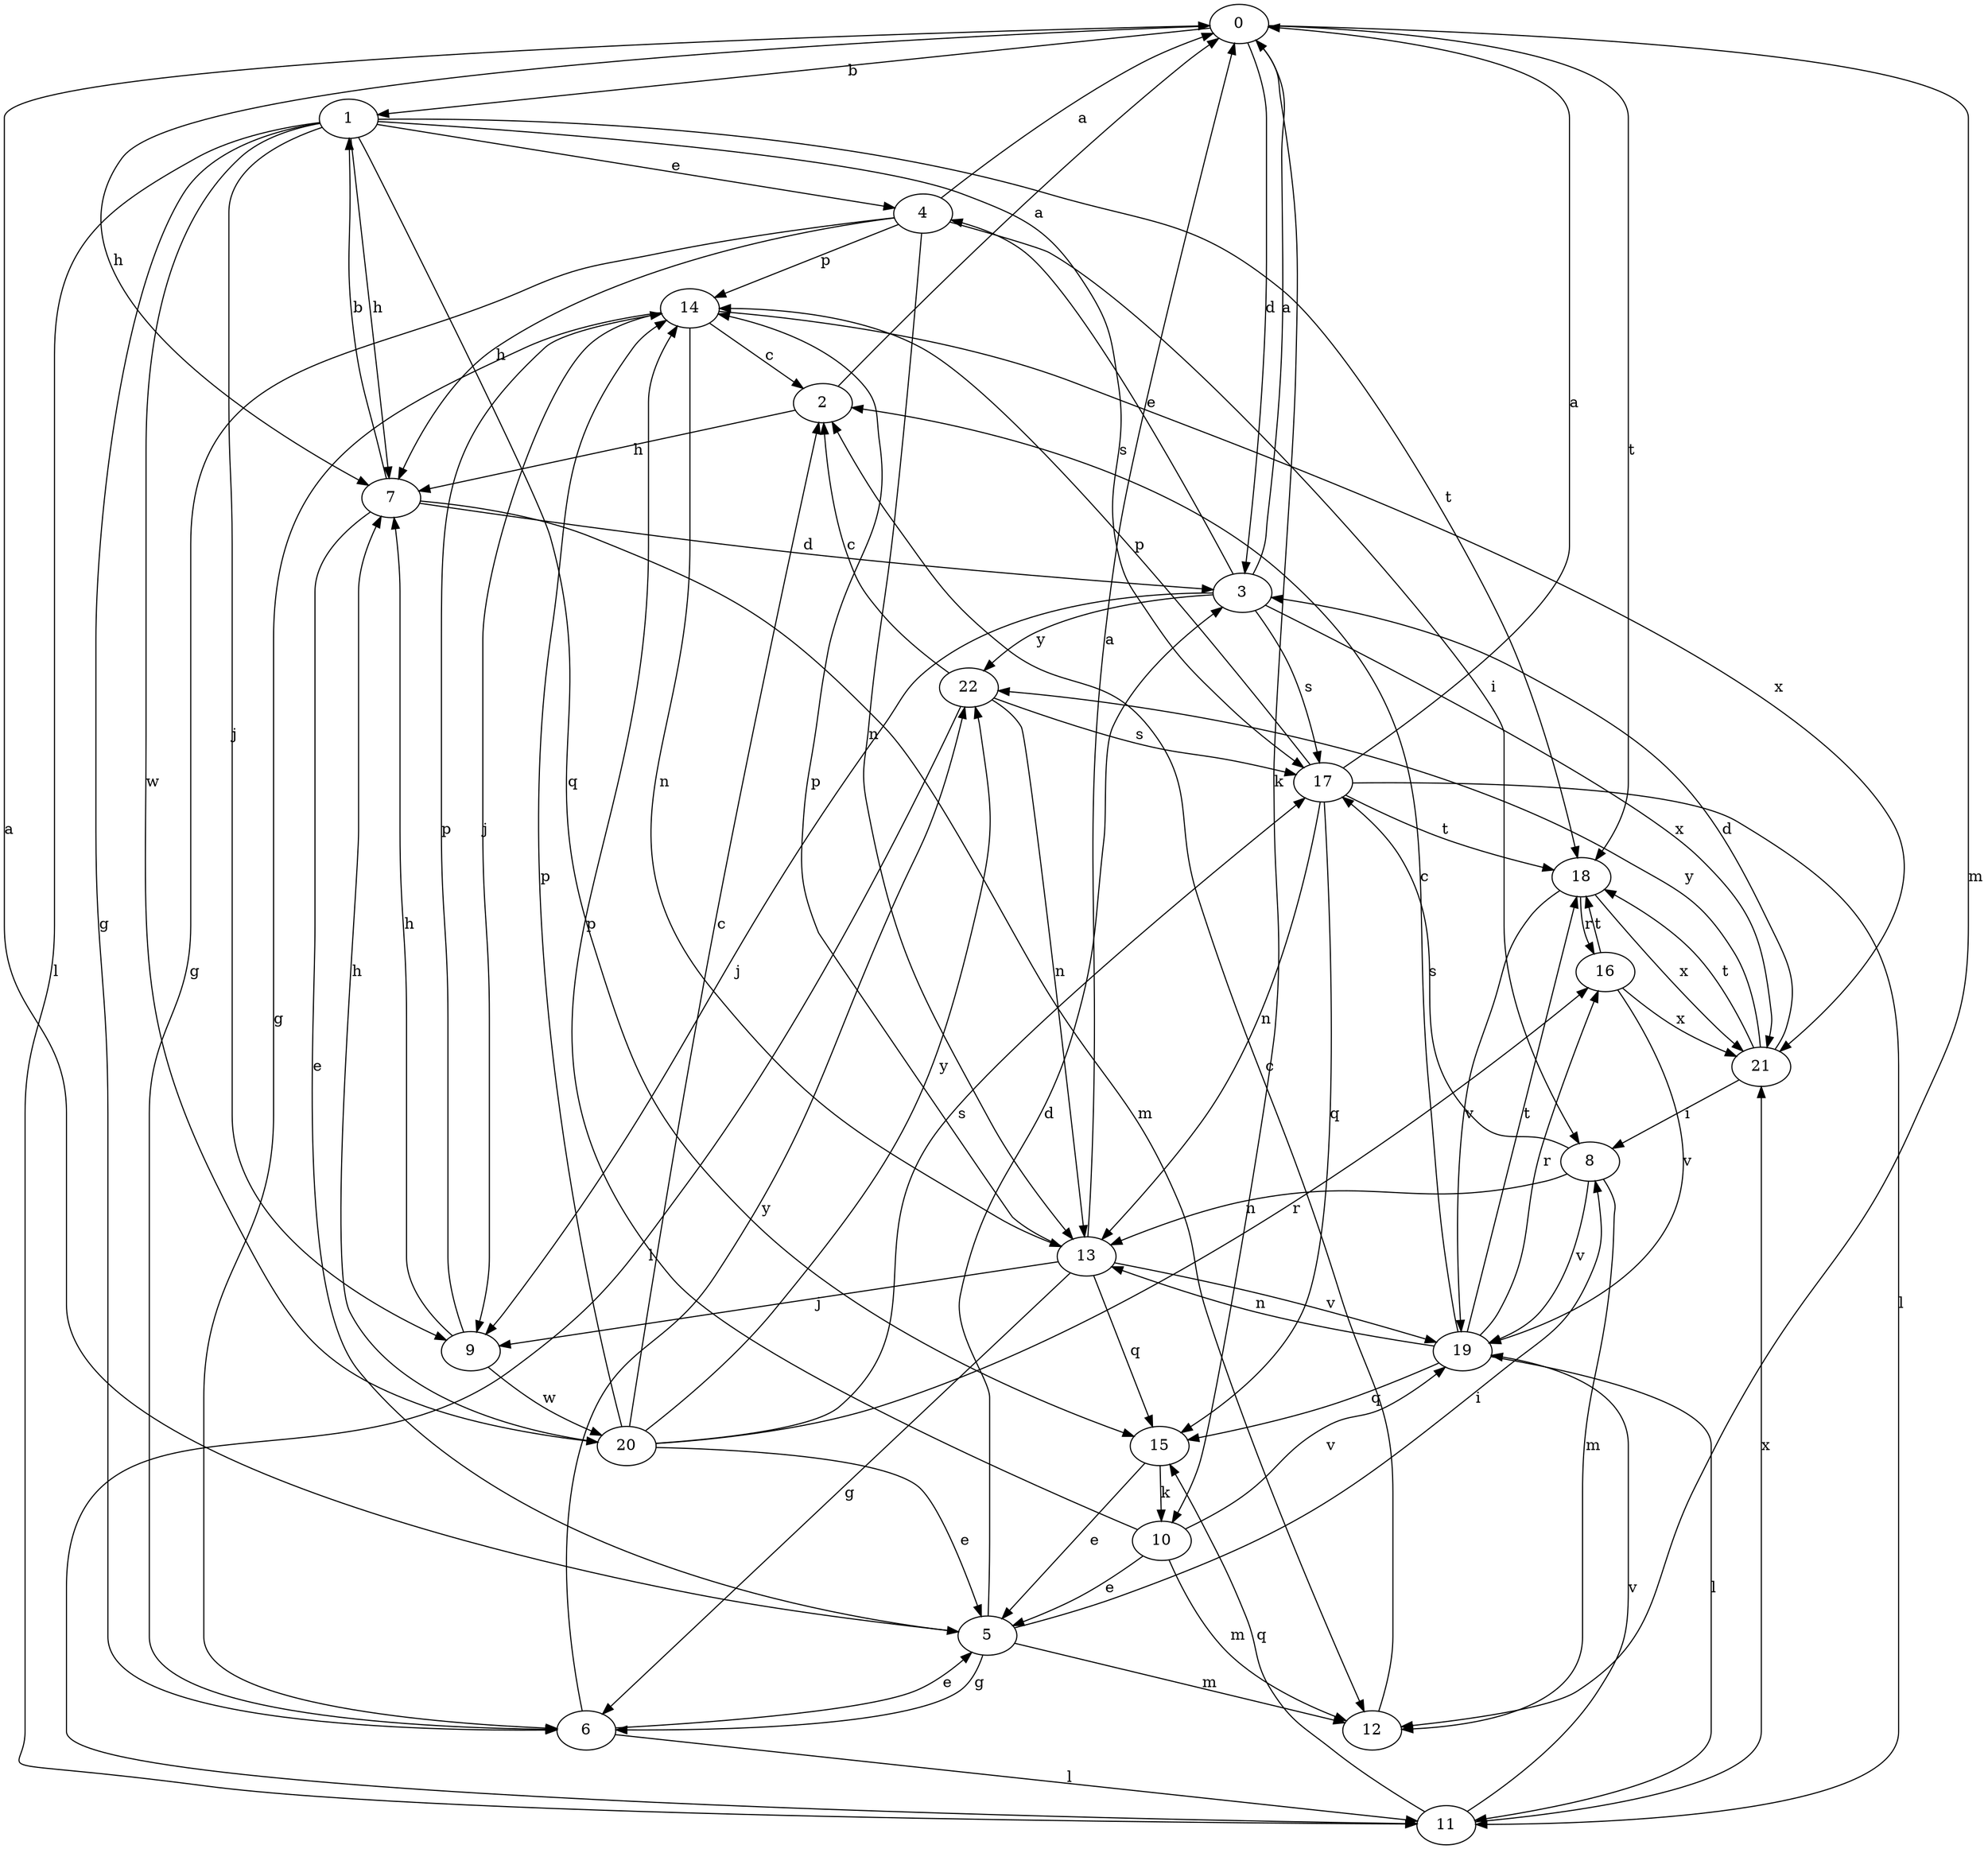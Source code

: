 strict digraph  {
0;
1;
2;
3;
4;
5;
6;
7;
8;
9;
10;
11;
12;
13;
14;
15;
16;
17;
18;
19;
20;
21;
22;
0 -> 1  [label=b];
0 -> 3  [label=d];
0 -> 7  [label=h];
0 -> 10  [label=k];
0 -> 12  [label=m];
0 -> 18  [label=t];
1 -> 4  [label=e];
1 -> 6  [label=g];
1 -> 7  [label=h];
1 -> 9  [label=j];
1 -> 11  [label=l];
1 -> 15  [label=q];
1 -> 17  [label=s];
1 -> 18  [label=t];
1 -> 20  [label=w];
2 -> 0  [label=a];
2 -> 7  [label=h];
3 -> 0  [label=a];
3 -> 4  [label=e];
3 -> 9  [label=j];
3 -> 17  [label=s];
3 -> 21  [label=x];
3 -> 22  [label=y];
4 -> 0  [label=a];
4 -> 6  [label=g];
4 -> 7  [label=h];
4 -> 8  [label=i];
4 -> 13  [label=n];
4 -> 14  [label=p];
5 -> 0  [label=a];
5 -> 3  [label=d];
5 -> 6  [label=g];
5 -> 8  [label=i];
5 -> 12  [label=m];
6 -> 5  [label=e];
6 -> 11  [label=l];
6 -> 22  [label=y];
7 -> 1  [label=b];
7 -> 3  [label=d];
7 -> 5  [label=e];
7 -> 12  [label=m];
8 -> 12  [label=m];
8 -> 13  [label=n];
8 -> 17  [label=s];
8 -> 19  [label=v];
9 -> 7  [label=h];
9 -> 14  [label=p];
9 -> 20  [label=w];
10 -> 5  [label=e];
10 -> 12  [label=m];
10 -> 14  [label=p];
10 -> 19  [label=v];
11 -> 15  [label=q];
11 -> 19  [label=v];
11 -> 21  [label=x];
12 -> 2  [label=c];
13 -> 0  [label=a];
13 -> 6  [label=g];
13 -> 9  [label=j];
13 -> 14  [label=p];
13 -> 15  [label=q];
13 -> 19  [label=v];
14 -> 2  [label=c];
14 -> 6  [label=g];
14 -> 9  [label=j];
14 -> 13  [label=n];
14 -> 21  [label=x];
15 -> 5  [label=e];
15 -> 10  [label=k];
16 -> 18  [label=t];
16 -> 19  [label=v];
16 -> 21  [label=x];
17 -> 0  [label=a];
17 -> 11  [label=l];
17 -> 13  [label=n];
17 -> 14  [label=p];
17 -> 15  [label=q];
17 -> 18  [label=t];
18 -> 16  [label=r];
18 -> 19  [label=v];
18 -> 21  [label=x];
19 -> 2  [label=c];
19 -> 11  [label=l];
19 -> 13  [label=n];
19 -> 15  [label=q];
19 -> 16  [label=r];
19 -> 18  [label=t];
20 -> 2  [label=c];
20 -> 5  [label=e];
20 -> 7  [label=h];
20 -> 14  [label=p];
20 -> 16  [label=r];
20 -> 17  [label=s];
20 -> 22  [label=y];
21 -> 3  [label=d];
21 -> 8  [label=i];
21 -> 18  [label=t];
21 -> 22  [label=y];
22 -> 2  [label=c];
22 -> 11  [label=l];
22 -> 13  [label=n];
22 -> 17  [label=s];
}
